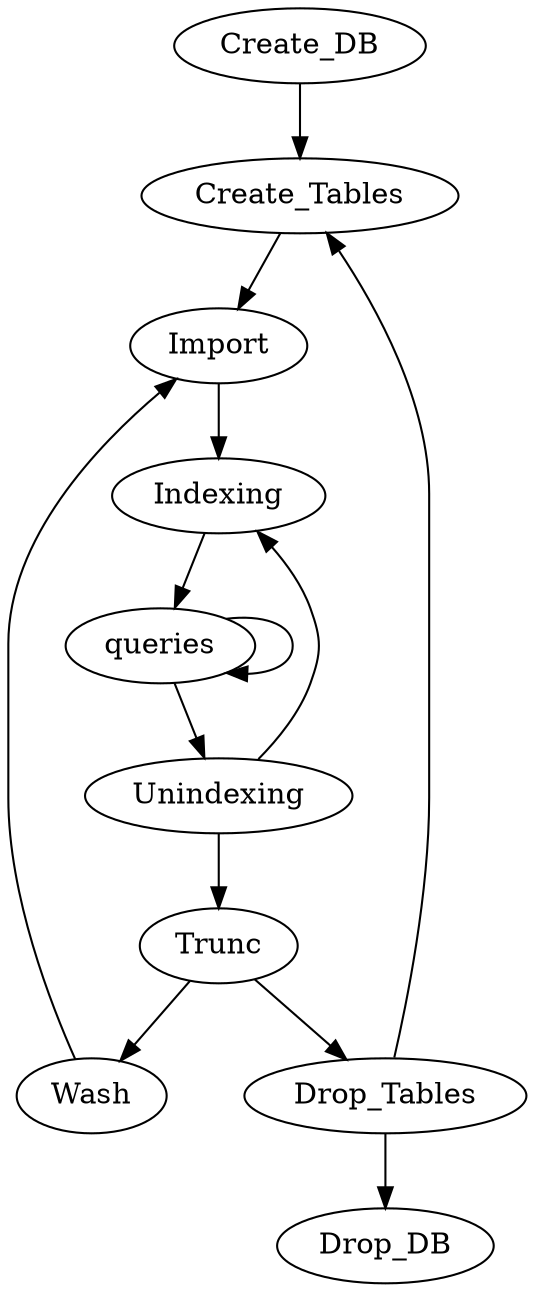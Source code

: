 digraph {
    // rankdir=LR;
    Create_DB -> Create_Tables -> Import -> Indexing -> queries -> Unindexing -> Trunc -> Drop_Tables -> Drop_DB;
    queries -> queries;
    Unindexing -> Indexing;
    Trunc -> Wash -> Import;
    Drop_Tables -> Create_Tables;
}
